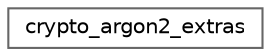 digraph "Graphical Class Hierarchy"
{
 // LATEX_PDF_SIZE
  bgcolor="transparent";
  edge [fontname=Helvetica,fontsize=10,labelfontname=Helvetica,labelfontsize=10];
  node [fontname=Helvetica,fontsize=10,shape=box,height=0.2,width=0.4];
  rankdir="LR";
  Node0 [id="Node000000",label="crypto_argon2_extras",height=0.2,width=0.4,color="grey40", fillcolor="white", style="filled",URL="$structcrypto__argon2__extras.html",tooltip=" "];
}
